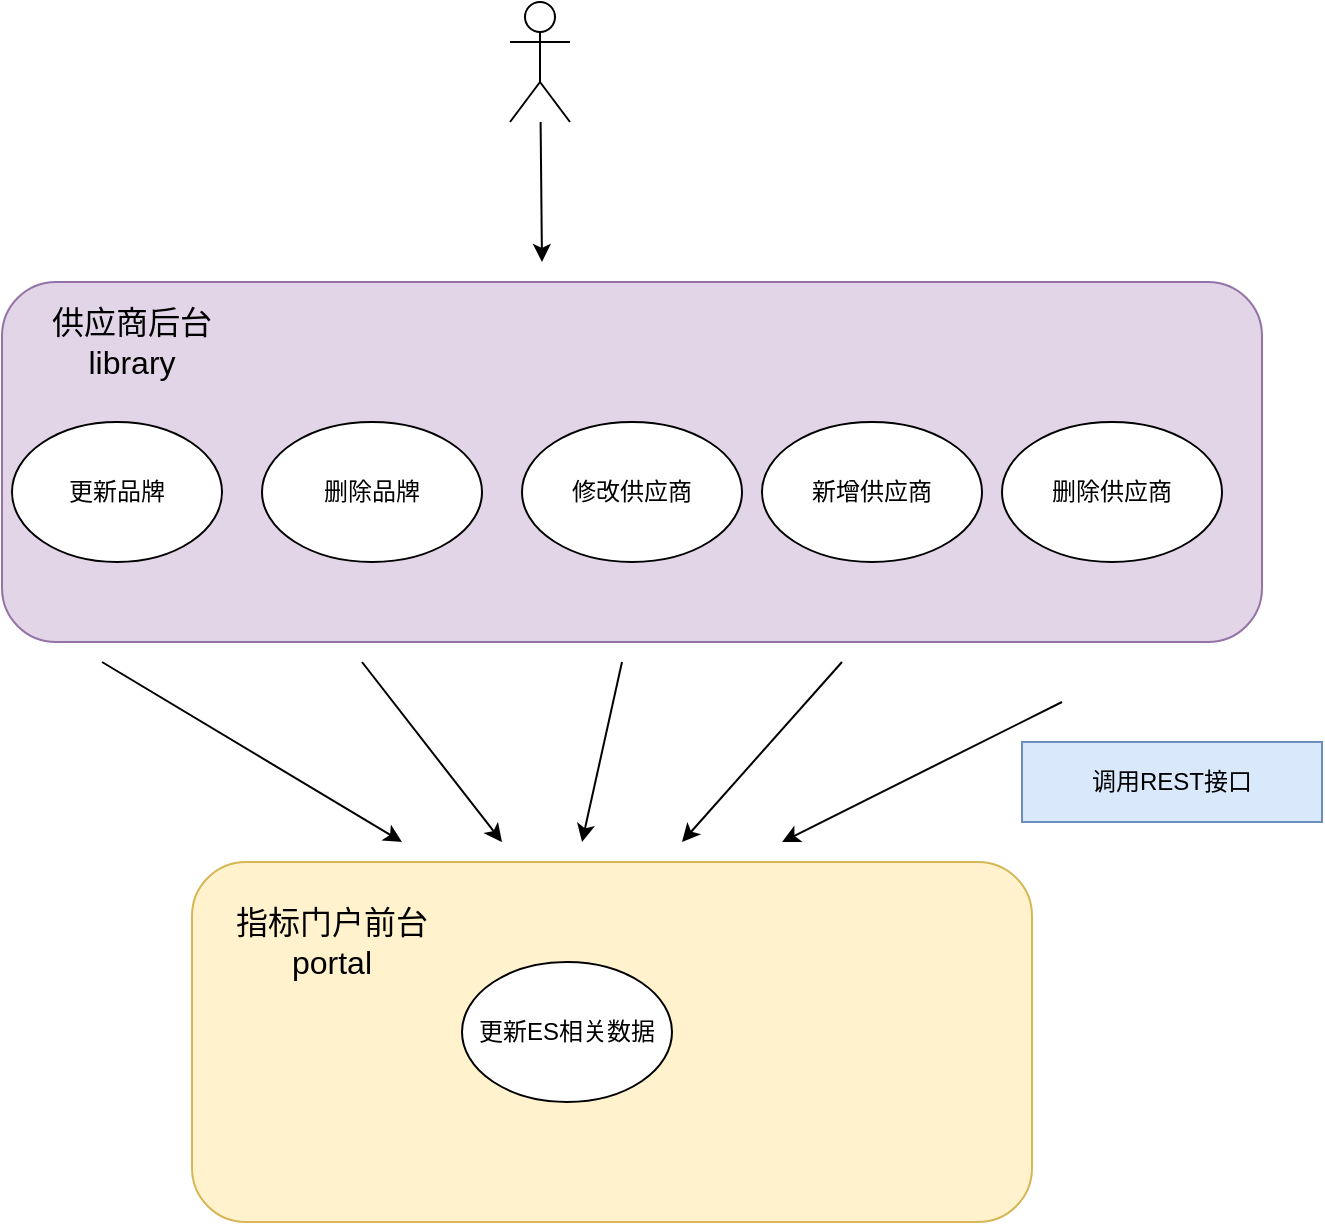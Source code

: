 <mxfile version="21.6.6" type="github">
  <diagram name="第 1 页" id="-II_i2vu-rk2r72lf3mZ">
    <mxGraphModel dx="1140" dy="796" grid="1" gridSize="10" guides="1" tooltips="1" connect="1" arrows="1" fold="1" page="1" pageScale="1" pageWidth="1169" pageHeight="827" math="0" shadow="0">
      <root>
        <mxCell id="0" />
        <mxCell id="1" parent="0" />
        <mxCell id="hftpEZkPXTDkG8xJH0wF-1" value="" style="shape=umlActor;verticalLabelPosition=bottom;verticalAlign=top;html=1;outlineConnect=0;" parent="1" vertex="1">
          <mxGeometry x="374" y="50" width="30" height="60" as="geometry" />
        </mxCell>
        <mxCell id="hftpEZkPXTDkG8xJH0wF-4" value="" style="group" parent="1" vertex="1" connectable="0">
          <mxGeometry x="120" y="190" width="630" height="180" as="geometry" />
        </mxCell>
        <mxCell id="hftpEZkPXTDkG8xJH0wF-2" value="" style="rounded=1;whiteSpace=wrap;html=1;fillColor=#e1d5e7;strokeColor=#9673a6;" parent="hftpEZkPXTDkG8xJH0wF-4" vertex="1">
          <mxGeometry width="630" height="180" as="geometry" />
        </mxCell>
        <mxCell id="hftpEZkPXTDkG8xJH0wF-3" value="&lt;font style=&quot;font-size: 16px;&quot;&gt;供应商后台library&lt;/font&gt;" style="text;html=1;strokeColor=none;fillColor=none;align=center;verticalAlign=middle;whiteSpace=wrap;rounded=0;" parent="hftpEZkPXTDkG8xJH0wF-4" vertex="1">
          <mxGeometry x="10" width="110" height="60" as="geometry" />
        </mxCell>
        <mxCell id="hftpEZkPXTDkG8xJH0wF-9" value="更新品牌" style="ellipse;whiteSpace=wrap;html=1;" parent="hftpEZkPXTDkG8xJH0wF-4" vertex="1">
          <mxGeometry x="5" y="70" width="105" height="70" as="geometry" />
        </mxCell>
        <mxCell id="hftpEZkPXTDkG8xJH0wF-10" value="删除品牌" style="ellipse;whiteSpace=wrap;html=1;" parent="hftpEZkPXTDkG8xJH0wF-4" vertex="1">
          <mxGeometry x="130" y="70" width="110" height="70" as="geometry" />
        </mxCell>
        <mxCell id="hftpEZkPXTDkG8xJH0wF-17" value="修改供应商" style="ellipse;whiteSpace=wrap;html=1;" parent="hftpEZkPXTDkG8xJH0wF-4" vertex="1">
          <mxGeometry x="260" y="70" width="110" height="70" as="geometry" />
        </mxCell>
        <mxCell id="7rtt_k1ajFSySWJWHBHQ-7" value="新增供应商" style="ellipse;whiteSpace=wrap;html=1;" vertex="1" parent="hftpEZkPXTDkG8xJH0wF-4">
          <mxGeometry x="380" y="70" width="110" height="70" as="geometry" />
        </mxCell>
        <mxCell id="7rtt_k1ajFSySWJWHBHQ-8" value="删除供应商" style="ellipse;whiteSpace=wrap;html=1;" vertex="1" parent="hftpEZkPXTDkG8xJH0wF-4">
          <mxGeometry x="500" y="70" width="110" height="70" as="geometry" />
        </mxCell>
        <mxCell id="hftpEZkPXTDkG8xJH0wF-5" value="" style="group" parent="1" vertex="1" connectable="0">
          <mxGeometry x="120" y="480" width="610" height="180" as="geometry" />
        </mxCell>
        <mxCell id="hftpEZkPXTDkG8xJH0wF-6" value="" style="rounded=1;whiteSpace=wrap;html=1;fillColor=#fff2cc;strokeColor=#d6b656;" parent="hftpEZkPXTDkG8xJH0wF-5" vertex="1">
          <mxGeometry x="95" width="420" height="180" as="geometry" />
        </mxCell>
        <mxCell id="hftpEZkPXTDkG8xJH0wF-7" value="&lt;font style=&quot;font-size: 16px;&quot;&gt;指标门户前台&lt;br&gt;portal&lt;br&gt;&lt;/font&gt;" style="text;html=1;strokeColor=none;fillColor=none;align=center;verticalAlign=middle;whiteSpace=wrap;rounded=0;" parent="hftpEZkPXTDkG8xJH0wF-5" vertex="1">
          <mxGeometry x="110" y="10" width="110" height="60" as="geometry" />
        </mxCell>
        <mxCell id="7rtt_k1ajFSySWJWHBHQ-9" value="更新ES相关数据" style="ellipse;whiteSpace=wrap;html=1;" vertex="1" parent="hftpEZkPXTDkG8xJH0wF-5">
          <mxGeometry x="230" y="50" width="105" height="70" as="geometry" />
        </mxCell>
        <mxCell id="hftpEZkPXTDkG8xJH0wF-8" value="" style="endArrow=classic;html=1;rounded=0;" parent="1" source="hftpEZkPXTDkG8xJH0wF-1" edge="1">
          <mxGeometry width="50" height="50" relative="1" as="geometry">
            <mxPoint x="390" y="120" as="sourcePoint" />
            <mxPoint x="390" y="180" as="targetPoint" />
          </mxGeometry>
        </mxCell>
        <mxCell id="7rtt_k1ajFSySWJWHBHQ-10" value="" style="endArrow=classic;html=1;rounded=0;" edge="1" parent="1">
          <mxGeometry width="50" height="50" relative="1" as="geometry">
            <mxPoint x="170" y="380" as="sourcePoint" />
            <mxPoint x="320" y="470" as="targetPoint" />
          </mxGeometry>
        </mxCell>
        <mxCell id="7rtt_k1ajFSySWJWHBHQ-11" value="" style="endArrow=classic;html=1;rounded=0;" edge="1" parent="1">
          <mxGeometry width="50" height="50" relative="1" as="geometry">
            <mxPoint x="300" y="380" as="sourcePoint" />
            <mxPoint x="370" y="470" as="targetPoint" />
          </mxGeometry>
        </mxCell>
        <mxCell id="7rtt_k1ajFSySWJWHBHQ-12" value="" style="endArrow=classic;html=1;rounded=0;" edge="1" parent="1">
          <mxGeometry width="50" height="50" relative="1" as="geometry">
            <mxPoint x="430" y="380" as="sourcePoint" />
            <mxPoint x="410" y="470" as="targetPoint" />
          </mxGeometry>
        </mxCell>
        <mxCell id="7rtt_k1ajFSySWJWHBHQ-13" value="" style="endArrow=classic;html=1;rounded=0;" edge="1" parent="1">
          <mxGeometry width="50" height="50" relative="1" as="geometry">
            <mxPoint x="540" y="380" as="sourcePoint" />
            <mxPoint x="460" y="470" as="targetPoint" />
          </mxGeometry>
        </mxCell>
        <mxCell id="7rtt_k1ajFSySWJWHBHQ-14" value="" style="endArrow=classic;html=1;rounded=0;" edge="1" parent="1">
          <mxGeometry width="50" height="50" relative="1" as="geometry">
            <mxPoint x="650" y="400" as="sourcePoint" />
            <mxPoint x="510" y="470" as="targetPoint" />
          </mxGeometry>
        </mxCell>
        <mxCell id="7rtt_k1ajFSySWJWHBHQ-15" value="调用REST接口" style="rounded=0;whiteSpace=wrap;html=1;fillColor=#dae8fc;strokeColor=#6c8ebf;" vertex="1" parent="1">
          <mxGeometry x="630" y="420" width="150" height="40" as="geometry" />
        </mxCell>
      </root>
    </mxGraphModel>
  </diagram>
</mxfile>
